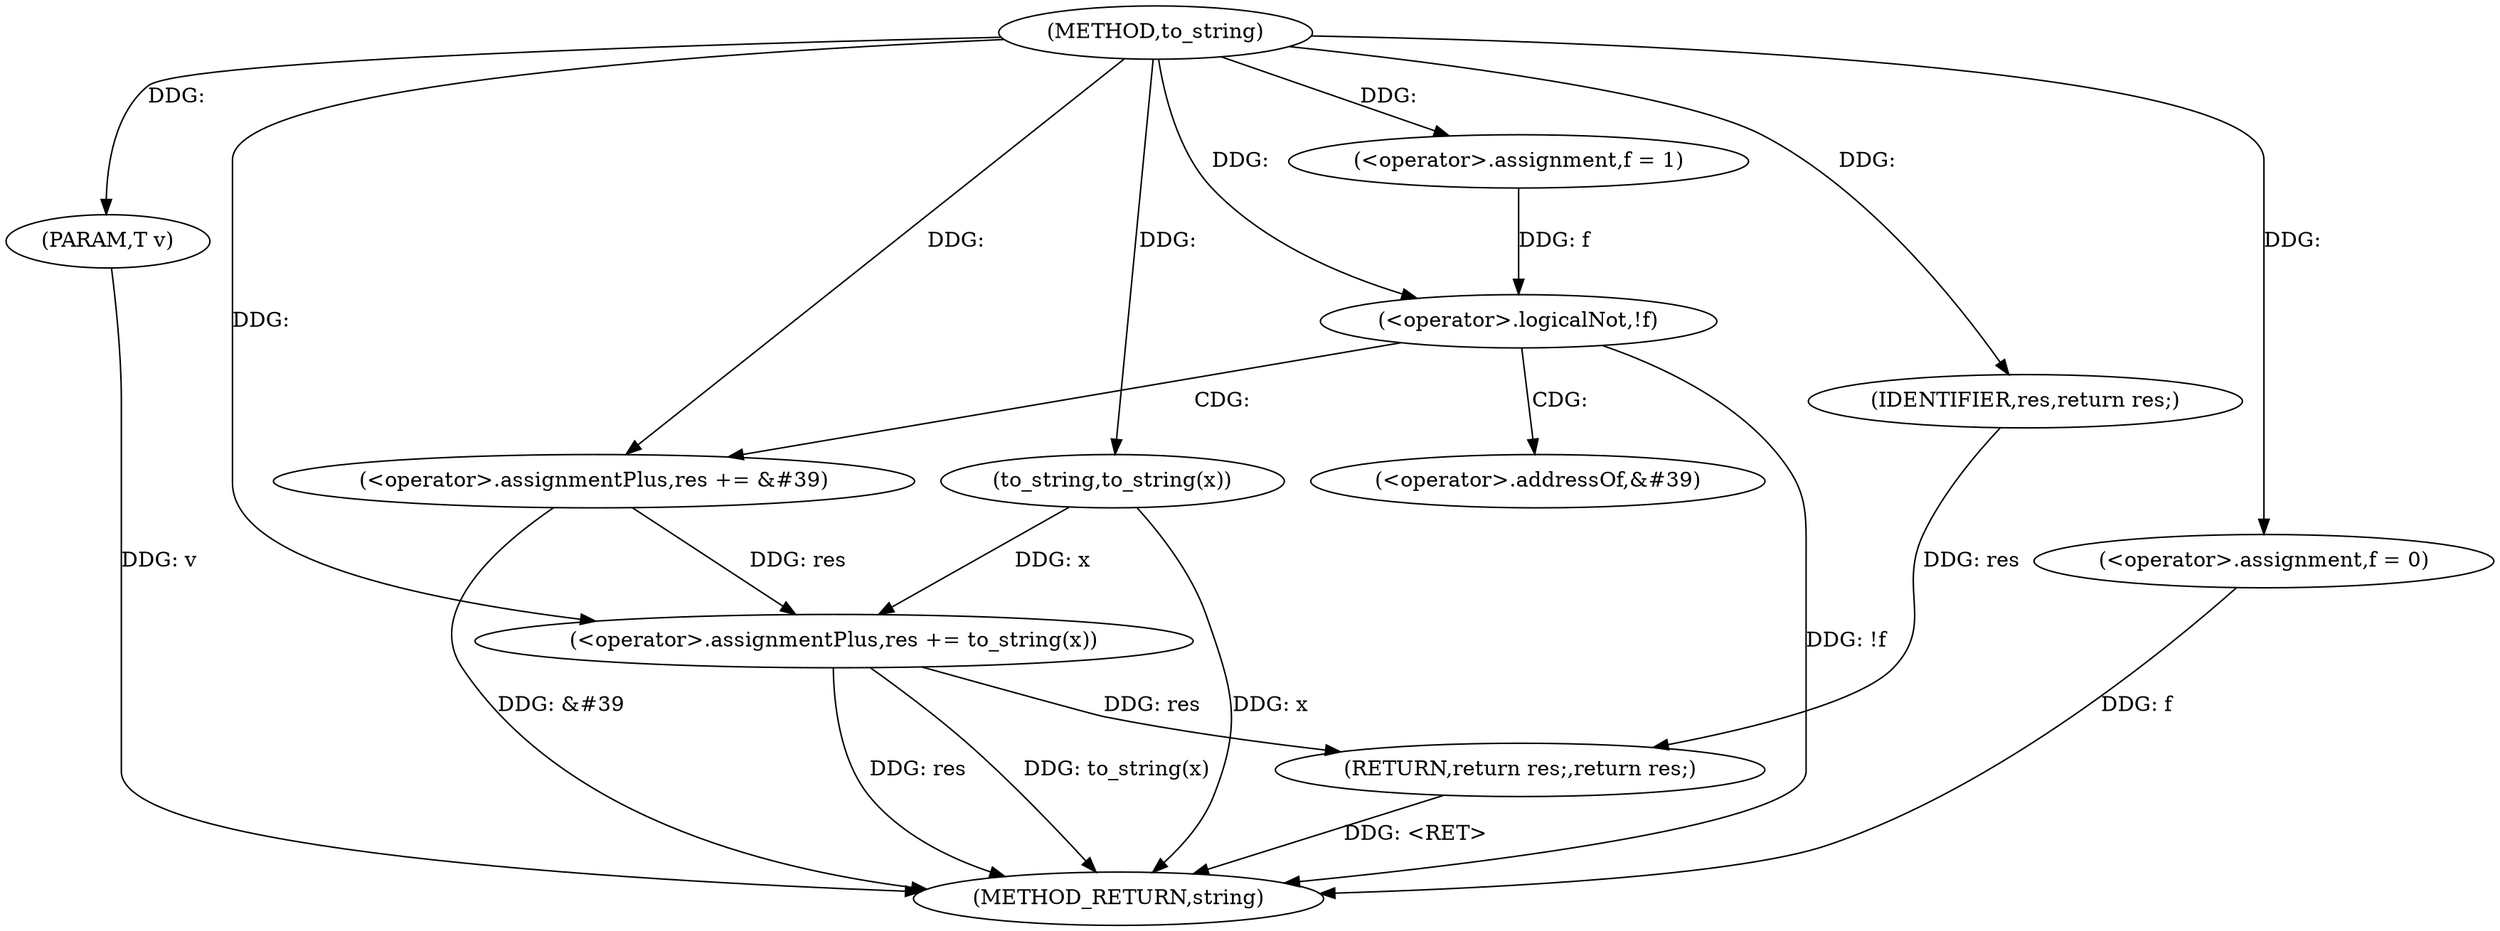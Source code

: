 digraph "to_string" {  
"1000251" [label = "(METHOD,to_string)" ]
"1000278" [label = "(METHOD_RETURN,string)" ]
"1000252" [label = "(PARAM,T v)" ]
"1000255" [label = "(<operator>.assignment,f = 1)" ]
"1000276" [label = "(RETURN,return res;,return res;)" ]
"1000269" [label = "(<operator>.assignment,f = 0)" ]
"1000272" [label = "(<operator>.assignmentPlus,res += to_string(x))" ]
"1000277" [label = "(IDENTIFIER,res,return res;)" ]
"1000261" [label = "(<operator>.logicalNot,!f)" ]
"1000263" [label = "(<operator>.assignmentPlus,res += &#39)" ]
"1000274" [label = "(to_string,to_string(x))" ]
"1000265" [label = "(<operator>.addressOf,&#39)" ]
  "1000252" -> "1000278"  [ label = "DDG: v"] 
  "1000261" -> "1000278"  [ label = "DDG: !f"] 
  "1000263" -> "1000278"  [ label = "DDG: &#39"] 
  "1000269" -> "1000278"  [ label = "DDG: f"] 
  "1000272" -> "1000278"  [ label = "DDG: res"] 
  "1000272" -> "1000278"  [ label = "DDG: to_string(x)"] 
  "1000276" -> "1000278"  [ label = "DDG: <RET>"] 
  "1000274" -> "1000278"  [ label = "DDG: x"] 
  "1000251" -> "1000252"  [ label = "DDG: "] 
  "1000251" -> "1000255"  [ label = "DDG: "] 
  "1000277" -> "1000276"  [ label = "DDG: res"] 
  "1000272" -> "1000276"  [ label = "DDG: res"] 
  "1000251" -> "1000269"  [ label = "DDG: "] 
  "1000274" -> "1000272"  [ label = "DDG: x"] 
  "1000251" -> "1000277"  [ label = "DDG: "] 
  "1000263" -> "1000272"  [ label = "DDG: res"] 
  "1000251" -> "1000272"  [ label = "DDG: "] 
  "1000255" -> "1000261"  [ label = "DDG: f"] 
  "1000251" -> "1000261"  [ label = "DDG: "] 
  "1000251" -> "1000263"  [ label = "DDG: "] 
  "1000251" -> "1000274"  [ label = "DDG: "] 
  "1000261" -> "1000263"  [ label = "CDG: "] 
  "1000261" -> "1000265"  [ label = "CDG: "] 
}
